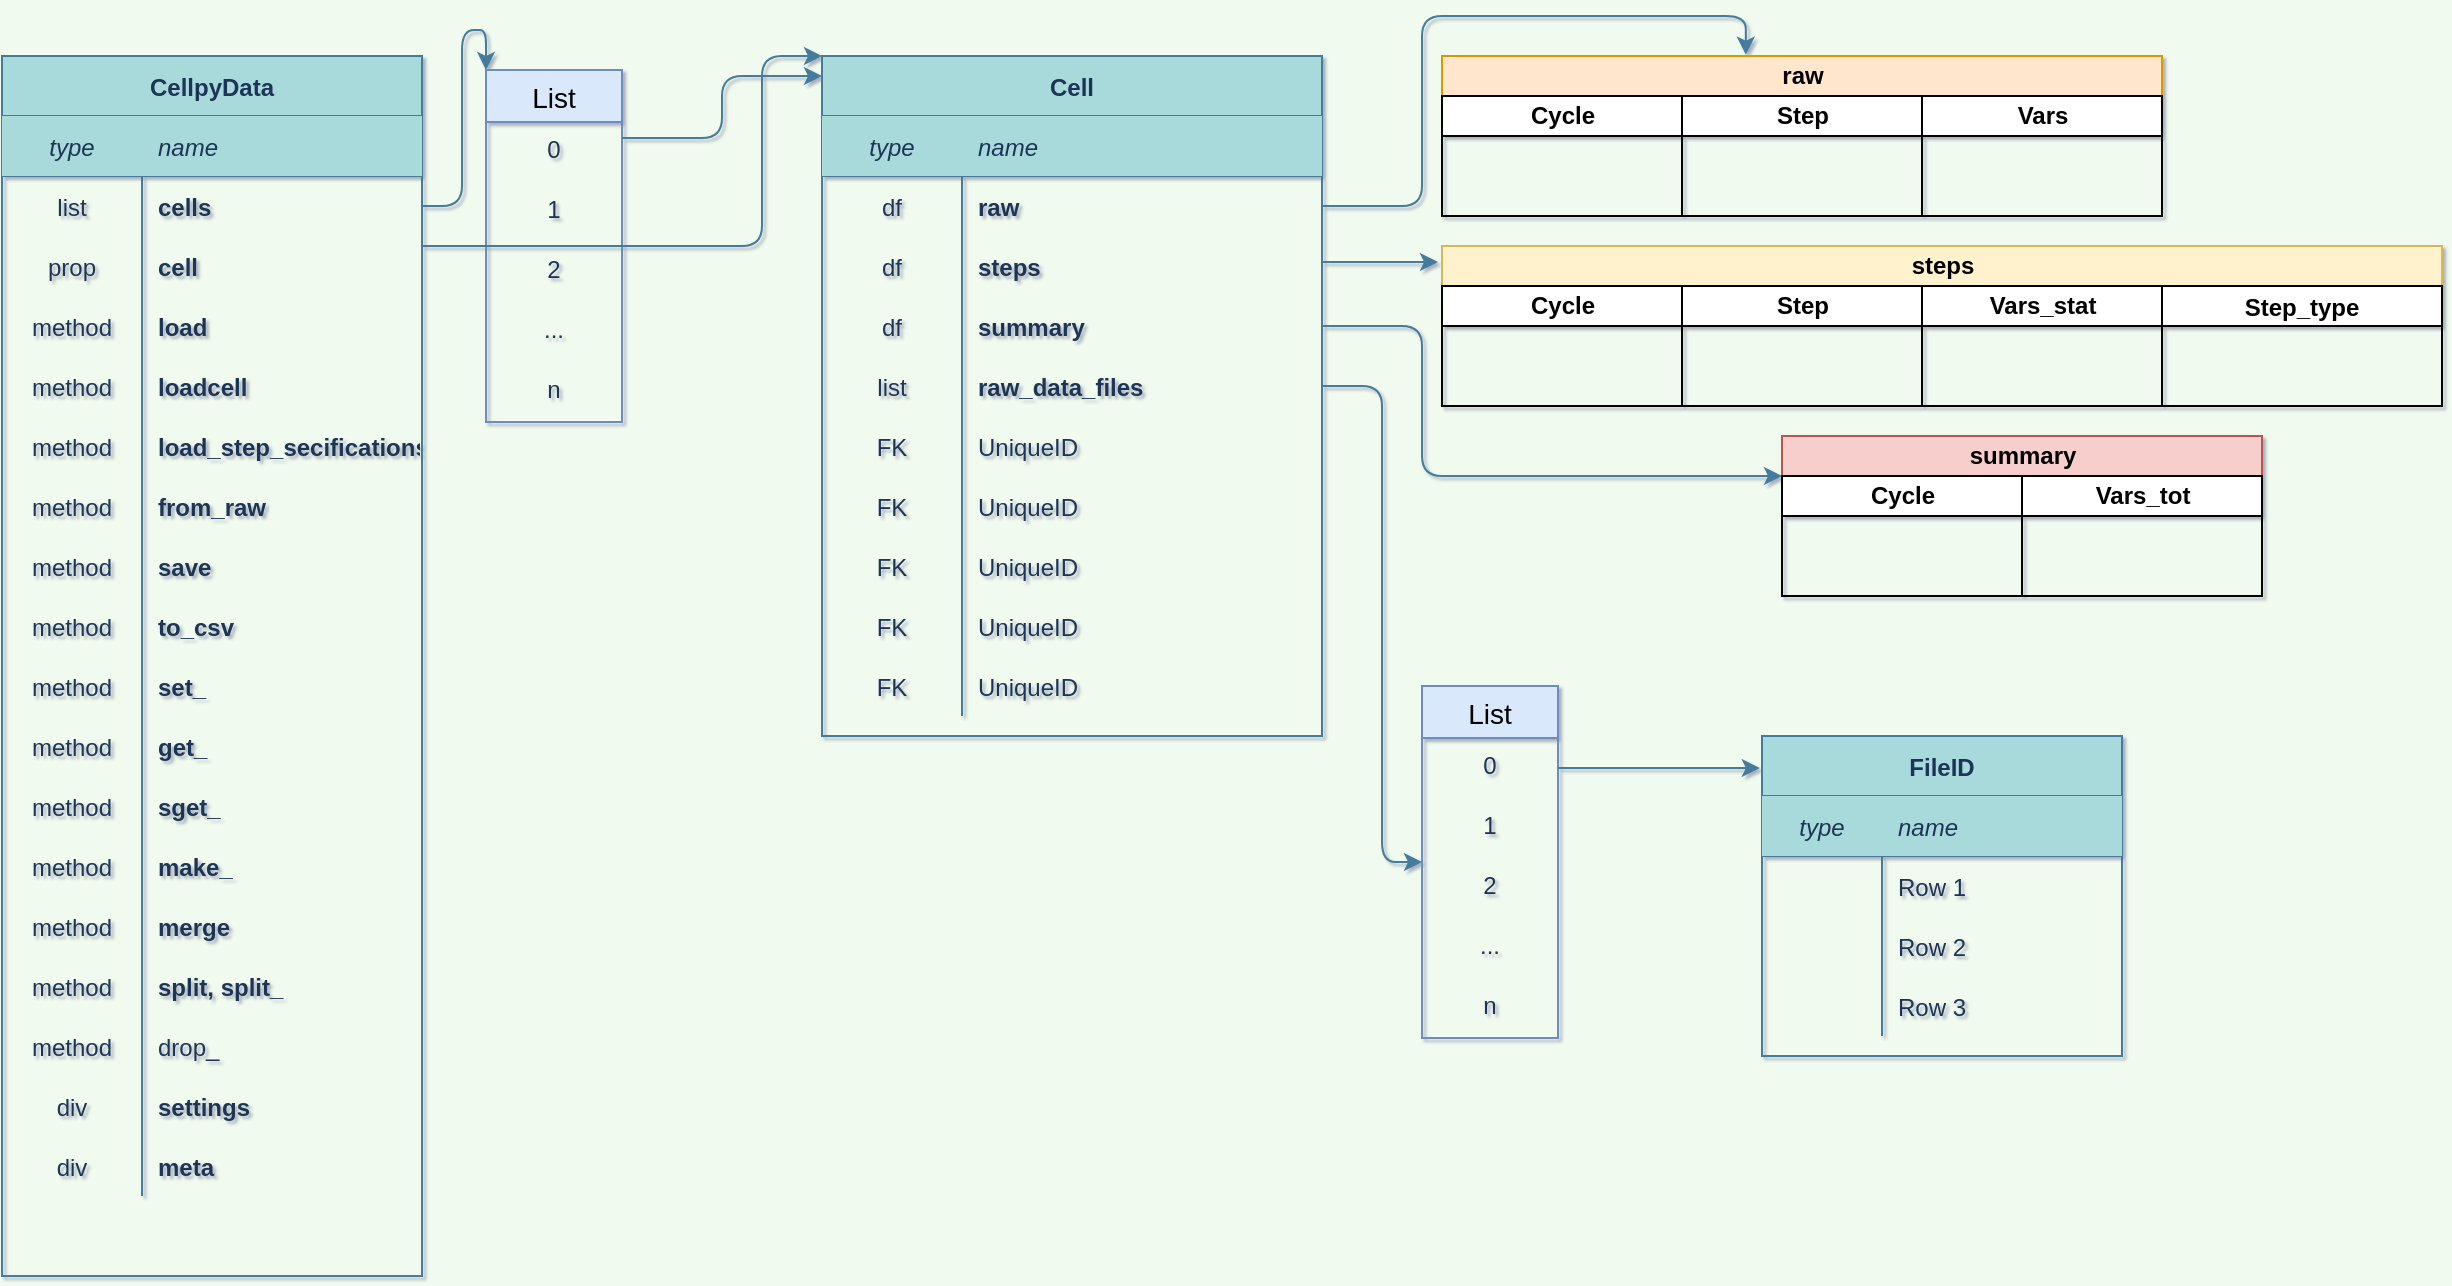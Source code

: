 <mxfile version="14.4.4" type="github">
  <diagram name="Page-1" id="e56a1550-8fbb-45ad-956c-1786394a9013">
    <mxGraphModel dx="1422" dy="762" grid="1" gridSize="10" guides="1" tooltips="1" connect="1" arrows="1" fold="1" page="1" pageScale="1" pageWidth="1169" pageHeight="827" background="#F1FAEE" math="0" shadow="1">
      <root>
        <mxCell id="0" />
        <mxCell id="1" parent="0" />
        <mxCell id="M6c7fhZQipC6nJDo4fWO-20" value="CellpyData" style="shape=table;startSize=30;container=1;collapsible=1;childLayout=tableLayout;fixedRows=1;rowLines=0;fontStyle=1;align=center;resizeLast=1;fillColor=#A8DADC;strokeColor=#457B9D;fontColor=#1D3557;" parent="1" vertex="1">
          <mxGeometry x="10" y="425" width="210" height="610" as="geometry" />
        </mxCell>
        <mxCell id="M6c7fhZQipC6nJDo4fWO-21" value="" style="shape=partialRectangle;collapsible=0;dropTarget=0;pointerEvents=0;fillColor=none;top=0;left=0;bottom=1;right=0;points=[[0,0.5],[1,0.5]];portConstraint=eastwest;strokeColor=#457B9D;fontColor=#1D3557;" parent="M6c7fhZQipC6nJDo4fWO-20" vertex="1">
          <mxGeometry y="30" width="210" height="30" as="geometry" />
        </mxCell>
        <mxCell id="M6c7fhZQipC6nJDo4fWO-22" value="type" style="shape=partialRectangle;connectable=0;top=0;left=0;bottom=0;right=0;fontStyle=2;overflow=hidden;fillColor=#A8DADC;strokeColor=#457B9D;fontColor=#1D3557;" parent="M6c7fhZQipC6nJDo4fWO-21" vertex="1">
          <mxGeometry width="70" height="30" as="geometry" />
        </mxCell>
        <mxCell id="M6c7fhZQipC6nJDo4fWO-23" value="name" style="shape=partialRectangle;connectable=0;top=0;left=0;bottom=0;right=0;align=left;spacingLeft=6;fontStyle=2;overflow=hidden;fillColor=#A8DADC;strokeColor=#457B9D;fontColor=#1D3557;" parent="M6c7fhZQipC6nJDo4fWO-21" vertex="1">
          <mxGeometry x="70" width="140" height="30" as="geometry" />
        </mxCell>
        <mxCell id="M6c7fhZQipC6nJDo4fWO-24" value="" style="shape=partialRectangle;collapsible=0;dropTarget=0;pointerEvents=0;fillColor=none;top=0;left=0;bottom=0;right=0;points=[[0,0.5],[1,0.5]];portConstraint=eastwest;strokeColor=#457B9D;fontColor=#1D3557;" parent="M6c7fhZQipC6nJDo4fWO-20" vertex="1">
          <mxGeometry y="60" width="210" height="30" as="geometry" />
        </mxCell>
        <mxCell id="M6c7fhZQipC6nJDo4fWO-25" value="list" style="shape=partialRectangle;connectable=0;fillColor=none;top=0;left=0;bottom=0;right=0;editable=1;overflow=hidden;strokeColor=#457B9D;fontColor=#1D3557;" parent="M6c7fhZQipC6nJDo4fWO-24" vertex="1">
          <mxGeometry width="70" height="30" as="geometry" />
        </mxCell>
        <mxCell id="M6c7fhZQipC6nJDo4fWO-26" value="cells" style="shape=partialRectangle;connectable=0;fillColor=none;top=0;left=0;bottom=0;right=0;align=left;spacingLeft=6;overflow=hidden;strokeColor=#457B9D;fontColor=#1D3557;fontStyle=1;" parent="M6c7fhZQipC6nJDo4fWO-24" vertex="1">
          <mxGeometry x="70" width="140" height="30" as="geometry" />
        </mxCell>
        <mxCell id="M6c7fhZQipC6nJDo4fWO-27" value="" style="shape=partialRectangle;collapsible=0;dropTarget=0;pointerEvents=0;fillColor=none;top=0;left=0;bottom=0;right=0;points=[[0,0.5],[1,0.5]];portConstraint=eastwest;strokeColor=#457B9D;fontColor=#1D3557;" parent="M6c7fhZQipC6nJDo4fWO-20" vertex="1">
          <mxGeometry y="90" width="210" height="30" as="geometry" />
        </mxCell>
        <mxCell id="M6c7fhZQipC6nJDo4fWO-28" value="prop" style="shape=partialRectangle;connectable=0;fillColor=none;top=0;left=0;bottom=0;right=0;editable=1;overflow=hidden;strokeColor=#457B9D;fontColor=#1D3557;" parent="M6c7fhZQipC6nJDo4fWO-27" vertex="1">
          <mxGeometry width="70" height="30" as="geometry" />
        </mxCell>
        <mxCell id="M6c7fhZQipC6nJDo4fWO-29" value="cell" style="shape=partialRectangle;connectable=0;fillColor=none;top=0;left=0;bottom=0;right=0;align=left;spacingLeft=6;overflow=hidden;strokeColor=#457B9D;fontColor=#1D3557;fontStyle=1;" parent="M6c7fhZQipC6nJDo4fWO-27" vertex="1">
          <mxGeometry x="70" width="140" height="30" as="geometry" />
        </mxCell>
        <mxCell id="q-QKjQK1S_09aKGMdCLz-167" value="" style="shape=partialRectangle;collapsible=0;dropTarget=0;pointerEvents=0;fillColor=none;top=0;left=0;bottom=0;right=0;points=[[0,0.5],[1,0.5]];portConstraint=eastwest;fontSize=12;align=center;strokeColor=#457B9D;fontColor=#1D3557;" vertex="1" parent="M6c7fhZQipC6nJDo4fWO-20">
          <mxGeometry y="120" width="210" height="30" as="geometry" />
        </mxCell>
        <mxCell id="q-QKjQK1S_09aKGMdCLz-168" value="method" style="shape=partialRectangle;connectable=0;fillColor=none;top=0;left=0;bottom=0;right=0;fontStyle=0;overflow=hidden;strokeColor=#457B9D;fontColor=#1D3557;" vertex="1" parent="q-QKjQK1S_09aKGMdCLz-167">
          <mxGeometry width="70" height="30" as="geometry" />
        </mxCell>
        <mxCell id="q-QKjQK1S_09aKGMdCLz-169" value="load" style="shape=partialRectangle;connectable=0;fillColor=none;top=0;left=0;bottom=0;right=0;align=left;spacingLeft=6;fontStyle=1;overflow=hidden;strokeColor=#457B9D;fontColor=#1D3557;" vertex="1" parent="q-QKjQK1S_09aKGMdCLz-167">
          <mxGeometry x="70" width="140" height="30" as="geometry" />
        </mxCell>
        <mxCell id="q-QKjQK1S_09aKGMdCLz-179" value="" style="shape=partialRectangle;collapsible=0;dropTarget=0;pointerEvents=0;fillColor=none;top=0;left=0;bottom=0;right=0;points=[[0,0.5],[1,0.5]];portConstraint=eastwest;fontSize=12;align=center;strokeColor=#457B9D;fontColor=#1D3557;" vertex="1" parent="M6c7fhZQipC6nJDo4fWO-20">
          <mxGeometry y="150" width="210" height="30" as="geometry" />
        </mxCell>
        <mxCell id="q-QKjQK1S_09aKGMdCLz-180" value="method" style="shape=partialRectangle;connectable=0;fillColor=none;top=0;left=0;bottom=0;right=0;fontStyle=0;overflow=hidden;strokeColor=#457B9D;fontColor=#1D3557;" vertex="1" parent="q-QKjQK1S_09aKGMdCLz-179">
          <mxGeometry width="70" height="30" as="geometry" />
        </mxCell>
        <mxCell id="q-QKjQK1S_09aKGMdCLz-181" value="loadcell" style="shape=partialRectangle;connectable=0;fillColor=none;top=0;left=0;bottom=0;right=0;align=left;spacingLeft=6;fontStyle=1;overflow=hidden;strokeColor=#457B9D;fontColor=#1D3557;" vertex="1" parent="q-QKjQK1S_09aKGMdCLz-179">
          <mxGeometry x="70" width="140" height="30" as="geometry" />
        </mxCell>
        <mxCell id="q-QKjQK1S_09aKGMdCLz-211" value="" style="shape=partialRectangle;collapsible=0;dropTarget=0;pointerEvents=0;fillColor=none;top=0;left=0;bottom=0;right=0;points=[[0,0.5],[1,0.5]];portConstraint=eastwest;strokeColor=#457B9D;fontColor=#1D3557;" vertex="1" parent="M6c7fhZQipC6nJDo4fWO-20">
          <mxGeometry y="180" width="210" height="30" as="geometry" />
        </mxCell>
        <mxCell id="q-QKjQK1S_09aKGMdCLz-212" value="method" style="shape=partialRectangle;connectable=0;fillColor=none;top=0;left=0;bottom=0;right=0;fontStyle=0;overflow=hidden;strokeColor=#457B9D;fontColor=#1D3557;" vertex="1" parent="q-QKjQK1S_09aKGMdCLz-211">
          <mxGeometry width="70" height="30" as="geometry" />
        </mxCell>
        <mxCell id="q-QKjQK1S_09aKGMdCLz-213" value="load_step_secifications" style="shape=partialRectangle;connectable=0;fillColor=none;top=0;left=0;bottom=0;right=0;align=left;spacingLeft=6;fontStyle=1;overflow=hidden;strokeColor=#457B9D;fontColor=#1D3557;" vertex="1" parent="q-QKjQK1S_09aKGMdCLz-211">
          <mxGeometry x="70" width="140" height="30" as="geometry" />
        </mxCell>
        <mxCell id="q-QKjQK1S_09aKGMdCLz-191" value="" style="shape=partialRectangle;collapsible=0;dropTarget=0;pointerEvents=0;fillColor=none;top=0;left=0;bottom=0;right=0;points=[[0,0.5],[1,0.5]];portConstraint=eastwest;strokeColor=#457B9D;fontColor=#1D3557;" vertex="1" parent="M6c7fhZQipC6nJDo4fWO-20">
          <mxGeometry y="210" width="210" height="30" as="geometry" />
        </mxCell>
        <mxCell id="q-QKjQK1S_09aKGMdCLz-192" value="method" style="shape=partialRectangle;connectable=0;fillColor=none;top=0;left=0;bottom=0;right=0;fontStyle=0;overflow=hidden;strokeColor=#457B9D;fontColor=#1D3557;" vertex="1" parent="q-QKjQK1S_09aKGMdCLz-191">
          <mxGeometry width="70" height="30" as="geometry" />
        </mxCell>
        <mxCell id="q-QKjQK1S_09aKGMdCLz-193" value="from_raw" style="shape=partialRectangle;connectable=0;fillColor=none;top=0;left=0;bottom=0;right=0;align=left;spacingLeft=6;fontStyle=1;overflow=hidden;strokeColor=#457B9D;fontColor=#1D3557;" vertex="1" parent="q-QKjQK1S_09aKGMdCLz-191">
          <mxGeometry x="70" width="140" height="30" as="geometry" />
        </mxCell>
        <mxCell id="q-QKjQK1S_09aKGMdCLz-202" value="" style="shape=partialRectangle;collapsible=0;dropTarget=0;pointerEvents=0;fillColor=none;top=0;left=0;bottom=0;right=0;points=[[0,0.5],[1,0.5]];portConstraint=eastwest;strokeColor=#457B9D;fontColor=#1D3557;" vertex="1" parent="M6c7fhZQipC6nJDo4fWO-20">
          <mxGeometry y="240" width="210" height="30" as="geometry" />
        </mxCell>
        <mxCell id="q-QKjQK1S_09aKGMdCLz-203" value="method" style="shape=partialRectangle;connectable=0;fillColor=none;top=0;left=0;bottom=0;right=0;fontStyle=0;overflow=hidden;strokeColor=#457B9D;fontColor=#1D3557;" vertex="1" parent="q-QKjQK1S_09aKGMdCLz-202">
          <mxGeometry width="70" height="30" as="geometry" />
        </mxCell>
        <mxCell id="q-QKjQK1S_09aKGMdCLz-204" value="save" style="shape=partialRectangle;connectable=0;fillColor=none;top=0;left=0;bottom=0;right=0;align=left;spacingLeft=6;fontStyle=1;overflow=hidden;strokeColor=#457B9D;fontColor=#1D3557;" vertex="1" parent="q-QKjQK1S_09aKGMdCLz-202">
          <mxGeometry x="70" width="140" height="30" as="geometry" />
        </mxCell>
        <mxCell id="q-QKjQK1S_09aKGMdCLz-205" value="" style="shape=partialRectangle;collapsible=0;dropTarget=0;pointerEvents=0;fillColor=none;top=0;left=0;bottom=0;right=0;points=[[0,0.5],[1,0.5]];portConstraint=eastwest;strokeColor=#457B9D;fontColor=#1D3557;" vertex="1" parent="M6c7fhZQipC6nJDo4fWO-20">
          <mxGeometry y="270" width="210" height="30" as="geometry" />
        </mxCell>
        <mxCell id="q-QKjQK1S_09aKGMdCLz-206" value="method" style="shape=partialRectangle;connectable=0;fillColor=none;top=0;left=0;bottom=0;right=0;fontStyle=0;overflow=hidden;strokeColor=#457B9D;fontColor=#1D3557;" vertex="1" parent="q-QKjQK1S_09aKGMdCLz-205">
          <mxGeometry width="70" height="30" as="geometry" />
        </mxCell>
        <mxCell id="q-QKjQK1S_09aKGMdCLz-207" value="to_csv" style="shape=partialRectangle;connectable=0;fillColor=none;top=0;left=0;bottom=0;right=0;align=left;spacingLeft=6;fontStyle=1;overflow=hidden;strokeColor=#457B9D;fontColor=#1D3557;" vertex="1" parent="q-QKjQK1S_09aKGMdCLz-205">
          <mxGeometry x="70" width="140" height="30" as="geometry" />
        </mxCell>
        <mxCell id="q-QKjQK1S_09aKGMdCLz-176" value="" style="shape=partialRectangle;collapsible=0;dropTarget=0;pointerEvents=0;fillColor=none;top=0;left=0;bottom=0;right=0;points=[[0,0.5],[1,0.5]];portConstraint=eastwest;fontSize=12;align=center;strokeColor=#457B9D;fontColor=#1D3557;" vertex="1" parent="M6c7fhZQipC6nJDo4fWO-20">
          <mxGeometry y="300" width="210" height="30" as="geometry" />
        </mxCell>
        <mxCell id="q-QKjQK1S_09aKGMdCLz-177" value="method" style="shape=partialRectangle;connectable=0;fillColor=none;top=0;left=0;bottom=0;right=0;fontStyle=0;overflow=hidden;strokeColor=#457B9D;fontColor=#1D3557;" vertex="1" parent="q-QKjQK1S_09aKGMdCLz-176">
          <mxGeometry width="70" height="30" as="geometry" />
        </mxCell>
        <mxCell id="q-QKjQK1S_09aKGMdCLz-178" value="set_" style="shape=partialRectangle;connectable=0;fillColor=none;top=0;left=0;bottom=0;right=0;align=left;spacingLeft=6;fontStyle=1;overflow=hidden;strokeColor=#457B9D;fontColor=#1D3557;" vertex="1" parent="q-QKjQK1S_09aKGMdCLz-176">
          <mxGeometry x="70" width="140" height="30" as="geometry" />
        </mxCell>
        <mxCell id="q-QKjQK1S_09aKGMdCLz-173" value="" style="shape=partialRectangle;collapsible=0;dropTarget=0;pointerEvents=0;fillColor=none;top=0;left=0;bottom=0;right=0;points=[[0,0.5],[1,0.5]];portConstraint=eastwest;fontSize=12;align=center;strokeColor=#457B9D;fontColor=#1D3557;" vertex="1" parent="M6c7fhZQipC6nJDo4fWO-20">
          <mxGeometry y="330" width="210" height="30" as="geometry" />
        </mxCell>
        <mxCell id="q-QKjQK1S_09aKGMdCLz-174" value="method" style="shape=partialRectangle;connectable=0;fillColor=none;top=0;left=0;bottom=0;right=0;fontStyle=0;overflow=hidden;strokeColor=#457B9D;fontColor=#1D3557;" vertex="1" parent="q-QKjQK1S_09aKGMdCLz-173">
          <mxGeometry width="70" height="30" as="geometry" />
        </mxCell>
        <mxCell id="q-QKjQK1S_09aKGMdCLz-175" value="get_" style="shape=partialRectangle;connectable=0;fillColor=none;top=0;left=0;bottom=0;right=0;align=left;spacingLeft=6;fontStyle=1;overflow=hidden;strokeColor=#457B9D;fontColor=#1D3557;" vertex="1" parent="q-QKjQK1S_09aKGMdCLz-173">
          <mxGeometry x="70" width="140" height="30" as="geometry" />
        </mxCell>
        <mxCell id="q-QKjQK1S_09aKGMdCLz-182" value="" style="shape=partialRectangle;collapsible=0;dropTarget=0;pointerEvents=0;fillColor=none;top=0;left=0;bottom=0;right=0;points=[[0,0.5],[1,0.5]];portConstraint=eastwest;fontSize=12;align=center;strokeColor=#457B9D;fontColor=#1D3557;" vertex="1" parent="M6c7fhZQipC6nJDo4fWO-20">
          <mxGeometry y="360" width="210" height="30" as="geometry" />
        </mxCell>
        <mxCell id="q-QKjQK1S_09aKGMdCLz-183" value="method" style="shape=partialRectangle;connectable=0;fillColor=none;top=0;left=0;bottom=0;right=0;fontStyle=0;overflow=hidden;strokeColor=#457B9D;fontColor=#1D3557;" vertex="1" parent="q-QKjQK1S_09aKGMdCLz-182">
          <mxGeometry width="70" height="30" as="geometry" />
        </mxCell>
        <mxCell id="q-QKjQK1S_09aKGMdCLz-184" value="sget_" style="shape=partialRectangle;connectable=0;fillColor=none;top=0;left=0;bottom=0;right=0;align=left;spacingLeft=6;fontStyle=1;overflow=hidden;strokeColor=#457B9D;fontColor=#1D3557;" vertex="1" parent="q-QKjQK1S_09aKGMdCLz-182">
          <mxGeometry x="70" width="140" height="30" as="geometry" />
        </mxCell>
        <mxCell id="q-QKjQK1S_09aKGMdCLz-170" value="" style="shape=partialRectangle;collapsible=0;dropTarget=0;pointerEvents=0;fillColor=none;top=0;left=0;bottom=0;right=0;points=[[0,0.5],[1,0.5]];portConstraint=eastwest;fontSize=12;align=center;strokeColor=#457B9D;fontColor=#1D3557;" vertex="1" parent="M6c7fhZQipC6nJDo4fWO-20">
          <mxGeometry y="390" width="210" height="30" as="geometry" />
        </mxCell>
        <mxCell id="q-QKjQK1S_09aKGMdCLz-171" value="method" style="shape=partialRectangle;connectable=0;fillColor=none;top=0;left=0;bottom=0;right=0;fontStyle=0;overflow=hidden;strokeColor=#457B9D;fontColor=#1D3557;" vertex="1" parent="q-QKjQK1S_09aKGMdCLz-170">
          <mxGeometry width="70" height="30" as="geometry" />
        </mxCell>
        <mxCell id="q-QKjQK1S_09aKGMdCLz-172" value="make_" style="shape=partialRectangle;connectable=0;fillColor=none;top=0;left=0;bottom=0;right=0;align=left;spacingLeft=6;fontStyle=1;overflow=hidden;strokeColor=#457B9D;fontColor=#1D3557;" vertex="1" parent="q-QKjQK1S_09aKGMdCLz-170">
          <mxGeometry x="70" width="140" height="30" as="geometry" />
        </mxCell>
        <mxCell id="q-QKjQK1S_09aKGMdCLz-185" value="" style="shape=partialRectangle;collapsible=0;dropTarget=0;pointerEvents=0;fillColor=none;top=0;left=0;bottom=0;right=0;points=[[0,0.5],[1,0.5]];portConstraint=eastwest;fontSize=12;align=center;strokeColor=#457B9D;fontColor=#1D3557;" vertex="1" parent="M6c7fhZQipC6nJDo4fWO-20">
          <mxGeometry y="420" width="210" height="30" as="geometry" />
        </mxCell>
        <mxCell id="q-QKjQK1S_09aKGMdCLz-186" value="method" style="shape=partialRectangle;connectable=0;fillColor=none;top=0;left=0;bottom=0;right=0;fontStyle=0;overflow=hidden;strokeColor=#457B9D;fontColor=#1D3557;" vertex="1" parent="q-QKjQK1S_09aKGMdCLz-185">
          <mxGeometry width="70" height="30" as="geometry" />
        </mxCell>
        <mxCell id="q-QKjQK1S_09aKGMdCLz-187" value="merge" style="shape=partialRectangle;connectable=0;fillColor=none;top=0;left=0;bottom=0;right=0;align=left;spacingLeft=6;fontStyle=1;overflow=hidden;strokeColor=#457B9D;fontColor=#1D3557;" vertex="1" parent="q-QKjQK1S_09aKGMdCLz-185">
          <mxGeometry x="70" width="140" height="30" as="geometry" />
        </mxCell>
        <mxCell id="q-QKjQK1S_09aKGMdCLz-126" value="" style="shape=partialRectangle;collapsible=0;dropTarget=0;pointerEvents=0;top=0;left=0;bottom=1;right=0;points=[[0,0.5],[1,0.5]];portConstraint=eastwest;align=center;fillColor=none;strokeColor=none;fontColor=#1D3557;" vertex="1" parent="M6c7fhZQipC6nJDo4fWO-20">
          <mxGeometry y="450" width="210" height="30" as="geometry" />
        </mxCell>
        <mxCell id="q-QKjQK1S_09aKGMdCLz-127" value="method" style="shape=partialRectangle;connectable=0;fillColor=none;top=0;left=0;bottom=0;right=0;fontStyle=0;overflow=hidden;strokeColor=#457B9D;fontColor=#1D3557;" vertex="1" parent="q-QKjQK1S_09aKGMdCLz-126">
          <mxGeometry width="70" height="30" as="geometry" />
        </mxCell>
        <mxCell id="q-QKjQK1S_09aKGMdCLz-128" value="split, split_" style="shape=partialRectangle;connectable=0;fillColor=none;top=0;left=0;bottom=0;right=0;align=left;spacingLeft=6;fontStyle=1;overflow=hidden;strokeColor=#457B9D;fontColor=#1D3557;" vertex="1" parent="q-QKjQK1S_09aKGMdCLz-126">
          <mxGeometry x="70" width="140" height="30" as="geometry" />
        </mxCell>
        <mxCell id="q-QKjQK1S_09aKGMdCLz-208" value="" style="shape=partialRectangle;collapsible=0;dropTarget=0;pointerEvents=0;fillColor=none;top=0;left=0;bottom=0;right=0;points=[[0,0.5],[1,0.5]];portConstraint=eastwest;strokeColor=#457B9D;fontColor=#1D3557;" vertex="1" parent="M6c7fhZQipC6nJDo4fWO-20">
          <mxGeometry y="480" width="210" height="30" as="geometry" />
        </mxCell>
        <mxCell id="q-QKjQK1S_09aKGMdCLz-209" value="method" style="shape=partialRectangle;connectable=0;fillColor=none;top=0;left=0;bottom=0;right=0;fontStyle=0;overflow=hidden;strokeColor=#457B9D;fontColor=#1D3557;" vertex="1" parent="q-QKjQK1S_09aKGMdCLz-208">
          <mxGeometry width="70" height="30" as="geometry" />
        </mxCell>
        <mxCell id="q-QKjQK1S_09aKGMdCLz-210" value="drop_" style="shape=partialRectangle;connectable=0;fillColor=none;top=0;left=0;bottom=0;right=0;align=left;spacingLeft=6;fontStyle=0;overflow=hidden;strokeColor=#457B9D;fontColor=#1D3557;" vertex="1" parent="q-QKjQK1S_09aKGMdCLz-208">
          <mxGeometry x="70" width="140" height="30" as="geometry" />
        </mxCell>
        <mxCell id="M6c7fhZQipC6nJDo4fWO-30" value="" style="shape=partialRectangle;collapsible=0;dropTarget=0;pointerEvents=0;fillColor=none;top=0;left=0;bottom=0;right=0;points=[[0,0.5],[1,0.5]];portConstraint=eastwest;strokeColor=#457B9D;fontColor=#1D3557;" parent="M6c7fhZQipC6nJDo4fWO-20" vertex="1">
          <mxGeometry y="510" width="210" height="30" as="geometry" />
        </mxCell>
        <mxCell id="M6c7fhZQipC6nJDo4fWO-31" value="div" style="shape=partialRectangle;connectable=0;fillColor=none;top=0;left=0;bottom=0;right=0;editable=1;overflow=hidden;strokeColor=#457B9D;fontColor=#1D3557;" parent="M6c7fhZQipC6nJDo4fWO-30" vertex="1">
          <mxGeometry width="70" height="30" as="geometry" />
        </mxCell>
        <mxCell id="M6c7fhZQipC6nJDo4fWO-32" value="settings" style="shape=partialRectangle;connectable=0;fillColor=none;top=0;left=0;bottom=0;right=0;align=left;spacingLeft=6;overflow=hidden;strokeColor=#457B9D;fontColor=#1D3557;fontStyle=1;" parent="M6c7fhZQipC6nJDo4fWO-30" vertex="1">
          <mxGeometry x="70" width="140" height="30" as="geometry" />
        </mxCell>
        <mxCell id="q-QKjQK1S_09aKGMdCLz-108" value="" style="shape=partialRectangle;collapsible=0;dropTarget=0;pointerEvents=0;fillColor=none;top=0;left=0;bottom=0;right=0;points=[[0,0.5],[1,0.5]];portConstraint=eastwest;align=center;strokeColor=#457B9D;fontColor=#1D3557;" vertex="1" parent="M6c7fhZQipC6nJDo4fWO-20">
          <mxGeometry y="540" width="210" height="30" as="geometry" />
        </mxCell>
        <mxCell id="q-QKjQK1S_09aKGMdCLz-109" value="div" style="shape=partialRectangle;connectable=0;fillColor=none;top=0;left=0;bottom=0;right=0;fontStyle=0;overflow=hidden;strokeColor=#457B9D;fontColor=#1D3557;" vertex="1" parent="q-QKjQK1S_09aKGMdCLz-108">
          <mxGeometry width="70" height="30" as="geometry" />
        </mxCell>
        <mxCell id="q-QKjQK1S_09aKGMdCLz-110" value="meta" style="shape=partialRectangle;connectable=0;fillColor=none;top=0;left=0;bottom=0;right=0;align=left;spacingLeft=6;fontStyle=1;overflow=hidden;strokeColor=#457B9D;fontColor=#1D3557;" vertex="1" parent="q-QKjQK1S_09aKGMdCLz-108">
          <mxGeometry x="70" width="140" height="30" as="geometry" />
        </mxCell>
        <mxCell id="M6c7fhZQipC6nJDo4fWO-41" value="" style="group;fontColor=#1D3557;" parent="1" vertex="1" connectable="0">
          <mxGeometry x="420" y="425" width="250" height="190" as="geometry" />
        </mxCell>
        <mxCell id="M6c7fhZQipC6nJDo4fWO-7" value="Cell" style="shape=table;startSize=30;container=1;collapsible=1;childLayout=tableLayout;fixedRows=1;rowLines=0;fontStyle=1;align=center;resizeLast=1;fillColor=#A8DADC;strokeColor=#457B9D;fontColor=#1D3557;" parent="M6c7fhZQipC6nJDo4fWO-41" vertex="1">
          <mxGeometry width="250" height="340" as="geometry" />
        </mxCell>
        <mxCell id="M6c7fhZQipC6nJDo4fWO-8" value="" style="shape=partialRectangle;collapsible=0;dropTarget=0;pointerEvents=0;fillColor=none;top=0;left=0;bottom=1;right=0;points=[[0,0.5],[1,0.5]];portConstraint=eastwest;strokeColor=#457B9D;fontColor=#1D3557;" parent="M6c7fhZQipC6nJDo4fWO-7" vertex="1">
          <mxGeometry y="30" width="250" height="30" as="geometry" />
        </mxCell>
        <mxCell id="M6c7fhZQipC6nJDo4fWO-9" value="type" style="shape=partialRectangle;connectable=0;top=0;left=0;bottom=0;right=0;fontStyle=2;overflow=hidden;fillColor=#A8DADC;strokeColor=#457B9D;fontColor=#1D3557;" parent="M6c7fhZQipC6nJDo4fWO-8" vertex="1">
          <mxGeometry width="70" height="30" as="geometry" />
        </mxCell>
        <mxCell id="M6c7fhZQipC6nJDo4fWO-10" value="name" style="shape=partialRectangle;connectable=0;top=0;left=0;bottom=0;right=0;align=left;spacingLeft=6;fontStyle=2;overflow=hidden;fillColor=#A8DADC;strokeColor=#457B9D;fontColor=#1D3557;" parent="M6c7fhZQipC6nJDo4fWO-8" vertex="1">
          <mxGeometry x="70" width="180" height="30" as="geometry" />
        </mxCell>
        <mxCell id="M6c7fhZQipC6nJDo4fWO-11" value="" style="shape=partialRectangle;collapsible=0;dropTarget=0;pointerEvents=0;fillColor=none;top=0;left=0;bottom=0;right=0;points=[[0,0.5],[1,0.5]];portConstraint=eastwest;strokeColor=#457B9D;fontColor=#1D3557;" parent="M6c7fhZQipC6nJDo4fWO-7" vertex="1">
          <mxGeometry y="60" width="250" height="30" as="geometry" />
        </mxCell>
        <mxCell id="M6c7fhZQipC6nJDo4fWO-12" value="df" style="shape=partialRectangle;connectable=0;fillColor=none;top=0;left=0;bottom=0;right=0;editable=1;overflow=hidden;strokeColor=#457B9D;fontColor=#1D3557;" parent="M6c7fhZQipC6nJDo4fWO-11" vertex="1">
          <mxGeometry width="70" height="30" as="geometry" />
        </mxCell>
        <mxCell id="M6c7fhZQipC6nJDo4fWO-13" value="raw" style="shape=partialRectangle;connectable=0;fillColor=none;top=0;left=0;bottom=0;right=0;align=left;spacingLeft=6;overflow=hidden;strokeColor=#457B9D;fontColor=#1D3557;fontStyle=1;" parent="M6c7fhZQipC6nJDo4fWO-11" vertex="1">
          <mxGeometry x="70" width="180" height="30" as="geometry" />
        </mxCell>
        <mxCell id="M6c7fhZQipC6nJDo4fWO-14" value="" style="shape=partialRectangle;collapsible=0;dropTarget=0;pointerEvents=0;fillColor=none;top=0;left=0;bottom=0;right=0;points=[[0,0.5],[1,0.5]];portConstraint=eastwest;strokeColor=#457B9D;fontColor=#1D3557;" parent="M6c7fhZQipC6nJDo4fWO-7" vertex="1">
          <mxGeometry y="90" width="250" height="30" as="geometry" />
        </mxCell>
        <mxCell id="M6c7fhZQipC6nJDo4fWO-15" value="df" style="shape=partialRectangle;connectable=0;fillColor=none;top=0;left=0;bottom=0;right=0;editable=1;overflow=hidden;strokeColor=#457B9D;fontColor=#1D3557;" parent="M6c7fhZQipC6nJDo4fWO-14" vertex="1">
          <mxGeometry width="70" height="30" as="geometry" />
        </mxCell>
        <mxCell id="M6c7fhZQipC6nJDo4fWO-16" value="steps" style="shape=partialRectangle;connectable=0;fillColor=none;top=0;left=0;bottom=0;right=0;align=left;spacingLeft=6;overflow=hidden;strokeColor=#457B9D;fontColor=#1D3557;fontStyle=1;" parent="M6c7fhZQipC6nJDo4fWO-14" vertex="1">
          <mxGeometry x="70" width="180" height="30" as="geometry" />
        </mxCell>
        <mxCell id="M6c7fhZQipC6nJDo4fWO-17" value="" style="shape=partialRectangle;collapsible=0;dropTarget=0;pointerEvents=0;fillColor=none;top=0;left=0;bottom=0;right=0;points=[[0,0.5],[1,0.5]];portConstraint=eastwest;strokeColor=#457B9D;fontColor=#1D3557;" parent="M6c7fhZQipC6nJDo4fWO-7" vertex="1">
          <mxGeometry y="120" width="250" height="30" as="geometry" />
        </mxCell>
        <mxCell id="M6c7fhZQipC6nJDo4fWO-18" value="df" style="shape=partialRectangle;connectable=0;fillColor=none;top=0;left=0;bottom=0;right=0;editable=1;overflow=hidden;strokeColor=#457B9D;fontColor=#1D3557;" parent="M6c7fhZQipC6nJDo4fWO-17" vertex="1">
          <mxGeometry width="70" height="30" as="geometry" />
        </mxCell>
        <mxCell id="M6c7fhZQipC6nJDo4fWO-19" value="summary" style="shape=partialRectangle;connectable=0;fillColor=none;top=0;left=0;bottom=0;right=0;align=left;spacingLeft=6;overflow=hidden;strokeColor=#457B9D;fontColor=#1D3557;fontStyle=1;" parent="M6c7fhZQipC6nJDo4fWO-17" vertex="1">
          <mxGeometry x="70" width="180" height="30" as="geometry" />
        </mxCell>
        <mxCell id="q-QKjQK1S_09aKGMdCLz-188" value="" style="shape=partialRectangle;collapsible=0;dropTarget=0;pointerEvents=0;fillColor=none;top=0;left=0;bottom=0;right=0;points=[[0,0.5],[1,0.5]];portConstraint=eastwest;fontSize=12;align=center;strokeColor=#457B9D;fontColor=#1D3557;" vertex="1" parent="M6c7fhZQipC6nJDo4fWO-7">
          <mxGeometry y="150" width="250" height="30" as="geometry" />
        </mxCell>
        <mxCell id="q-QKjQK1S_09aKGMdCLz-189" value="list" style="shape=partialRectangle;connectable=0;fillColor=none;top=0;left=0;bottom=0;right=0;fontStyle=0;overflow=hidden;strokeColor=#457B9D;fontColor=#1D3557;" vertex="1" parent="q-QKjQK1S_09aKGMdCLz-188">
          <mxGeometry width="70" height="30" as="geometry" />
        </mxCell>
        <mxCell id="q-QKjQK1S_09aKGMdCLz-190" value="raw_data_files" style="shape=partialRectangle;connectable=0;fillColor=none;top=0;left=0;bottom=0;right=0;align=left;spacingLeft=6;fontStyle=1;overflow=hidden;strokeColor=#457B9D;fontColor=#1D3557;" vertex="1" parent="q-QKjQK1S_09aKGMdCLz-188">
          <mxGeometry x="70" width="180" height="30" as="geometry" />
        </mxCell>
        <mxCell id="q-QKjQK1S_09aKGMdCLz-219" value="" style="shape=partialRectangle;collapsible=0;dropTarget=0;pointerEvents=0;fillColor=none;top=0;left=0;bottom=0;right=0;points=[[0,0.5],[1,0.5]];portConstraint=eastwest;strokeColor=#457B9D;fontColor=#1D3557;" vertex="1" parent="M6c7fhZQipC6nJDo4fWO-7">
          <mxGeometry y="180" width="250" height="30" as="geometry" />
        </mxCell>
        <mxCell id="q-QKjQK1S_09aKGMdCLz-220" value="FK" style="shape=partialRectangle;connectable=0;fillColor=none;top=0;left=0;bottom=0;right=0;fontStyle=0;overflow=hidden;strokeColor=#457B9D;fontColor=#1D3557;" vertex="1" parent="q-QKjQK1S_09aKGMdCLz-219">
          <mxGeometry width="70" height="30" as="geometry" />
        </mxCell>
        <mxCell id="q-QKjQK1S_09aKGMdCLz-221" value="UniqueID" style="shape=partialRectangle;connectable=0;fillColor=none;top=0;left=0;bottom=0;right=0;align=left;spacingLeft=6;fontStyle=0;overflow=hidden;strokeColor=#457B9D;fontColor=#1D3557;" vertex="1" parent="q-QKjQK1S_09aKGMdCLz-219">
          <mxGeometry x="70" width="180" height="30" as="geometry" />
        </mxCell>
        <mxCell id="q-QKjQK1S_09aKGMdCLz-222" value="" style="shape=partialRectangle;collapsible=0;dropTarget=0;pointerEvents=0;fillColor=none;top=0;left=0;bottom=0;right=0;points=[[0,0.5],[1,0.5]];portConstraint=eastwest;strokeColor=#457B9D;fontColor=#1D3557;" vertex="1" parent="M6c7fhZQipC6nJDo4fWO-7">
          <mxGeometry y="210" width="250" height="30" as="geometry" />
        </mxCell>
        <mxCell id="q-QKjQK1S_09aKGMdCLz-223" value="FK" style="shape=partialRectangle;connectable=0;fillColor=none;top=0;left=0;bottom=0;right=0;fontStyle=0;overflow=hidden;strokeColor=#457B9D;fontColor=#1D3557;" vertex="1" parent="q-QKjQK1S_09aKGMdCLz-222">
          <mxGeometry width="70" height="30" as="geometry" />
        </mxCell>
        <mxCell id="q-QKjQK1S_09aKGMdCLz-224" value="UniqueID" style="shape=partialRectangle;connectable=0;fillColor=none;top=0;left=0;bottom=0;right=0;align=left;spacingLeft=6;fontStyle=0;overflow=hidden;strokeColor=#457B9D;fontColor=#1D3557;" vertex="1" parent="q-QKjQK1S_09aKGMdCLz-222">
          <mxGeometry x="70" width="180" height="30" as="geometry" />
        </mxCell>
        <mxCell id="q-QKjQK1S_09aKGMdCLz-225" value="" style="shape=partialRectangle;collapsible=0;dropTarget=0;pointerEvents=0;fillColor=none;top=0;left=0;bottom=0;right=0;points=[[0,0.5],[1,0.5]];portConstraint=eastwest;strokeColor=#457B9D;fontColor=#1D3557;" vertex="1" parent="M6c7fhZQipC6nJDo4fWO-7">
          <mxGeometry y="240" width="250" height="30" as="geometry" />
        </mxCell>
        <mxCell id="q-QKjQK1S_09aKGMdCLz-226" value="FK" style="shape=partialRectangle;connectable=0;fillColor=none;top=0;left=0;bottom=0;right=0;fontStyle=0;overflow=hidden;strokeColor=#457B9D;fontColor=#1D3557;" vertex="1" parent="q-QKjQK1S_09aKGMdCLz-225">
          <mxGeometry width="70" height="30" as="geometry" />
        </mxCell>
        <mxCell id="q-QKjQK1S_09aKGMdCLz-227" value="UniqueID" style="shape=partialRectangle;connectable=0;fillColor=none;top=0;left=0;bottom=0;right=0;align=left;spacingLeft=6;fontStyle=0;overflow=hidden;strokeColor=#457B9D;fontColor=#1D3557;" vertex="1" parent="q-QKjQK1S_09aKGMdCLz-225">
          <mxGeometry x="70" width="180" height="30" as="geometry" />
        </mxCell>
        <mxCell id="q-QKjQK1S_09aKGMdCLz-228" value="" style="shape=partialRectangle;collapsible=0;dropTarget=0;pointerEvents=0;fillColor=none;top=0;left=0;bottom=0;right=0;points=[[0,0.5],[1,0.5]];portConstraint=eastwest;strokeColor=#457B9D;fontColor=#1D3557;" vertex="1" parent="M6c7fhZQipC6nJDo4fWO-7">
          <mxGeometry y="270" width="250" height="30" as="geometry" />
        </mxCell>
        <mxCell id="q-QKjQK1S_09aKGMdCLz-229" value="FK" style="shape=partialRectangle;connectable=0;fillColor=none;top=0;left=0;bottom=0;right=0;fontStyle=0;overflow=hidden;strokeColor=#457B9D;fontColor=#1D3557;" vertex="1" parent="q-QKjQK1S_09aKGMdCLz-228">
          <mxGeometry width="70" height="30" as="geometry" />
        </mxCell>
        <mxCell id="q-QKjQK1S_09aKGMdCLz-230" value="UniqueID" style="shape=partialRectangle;connectable=0;fillColor=none;top=0;left=0;bottom=0;right=0;align=left;spacingLeft=6;fontStyle=0;overflow=hidden;strokeColor=#457B9D;fontColor=#1D3557;" vertex="1" parent="q-QKjQK1S_09aKGMdCLz-228">
          <mxGeometry x="70" width="180" height="30" as="geometry" />
        </mxCell>
        <mxCell id="q-QKjQK1S_09aKGMdCLz-231" value="" style="shape=partialRectangle;collapsible=0;dropTarget=0;pointerEvents=0;fillColor=none;top=0;left=0;bottom=0;right=0;points=[[0,0.5],[1,0.5]];portConstraint=eastwest;strokeColor=#457B9D;fontColor=#1D3557;" vertex="1" parent="M6c7fhZQipC6nJDo4fWO-7">
          <mxGeometry y="300" width="250" height="30" as="geometry" />
        </mxCell>
        <mxCell id="q-QKjQK1S_09aKGMdCLz-232" value="FK" style="shape=partialRectangle;connectable=0;fillColor=none;top=0;left=0;bottom=0;right=0;fontStyle=0;overflow=hidden;strokeColor=#457B9D;fontColor=#1D3557;" vertex="1" parent="q-QKjQK1S_09aKGMdCLz-231">
          <mxGeometry width="70" height="30" as="geometry" />
        </mxCell>
        <mxCell id="q-QKjQK1S_09aKGMdCLz-233" value="UniqueID" style="shape=partialRectangle;connectable=0;fillColor=none;top=0;left=0;bottom=0;right=0;align=left;spacingLeft=6;fontStyle=0;overflow=hidden;strokeColor=#457B9D;fontColor=#1D3557;" vertex="1" parent="q-QKjQK1S_09aKGMdCLz-231">
          <mxGeometry x="70" width="180" height="30" as="geometry" />
        </mxCell>
        <mxCell id="M6c7fhZQipC6nJDo4fWO-189" value="List" style="swimlane;fontStyle=0;childLayout=stackLayout;horizontal=1;startSize=26;horizontalStack=0;resizeParent=1;resizeParentMax=0;resizeLast=0;collapsible=1;marginBottom=0;align=center;fontSize=14;strokeColor=#6c8ebf;fillColor=#dae8fc;" parent="1" vertex="1">
          <mxGeometry x="252" y="432" width="68" height="176" as="geometry" />
        </mxCell>
        <mxCell id="M6c7fhZQipC6nJDo4fWO-190" value="0" style="text;strokeColor=none;fillColor=none;spacingLeft=4;spacingRight=4;overflow=hidden;rotatable=0;points=[[0,0.5],[1,0.5]];portConstraint=eastwest;fontSize=12;align=center;fontColor=#1D3557;" parent="M6c7fhZQipC6nJDo4fWO-189" vertex="1">
          <mxGeometry y="26" width="68" height="30" as="geometry" />
        </mxCell>
        <mxCell id="M6c7fhZQipC6nJDo4fWO-191" value="1" style="text;strokeColor=none;fillColor=none;spacingLeft=4;spacingRight=4;overflow=hidden;rotatable=0;points=[[0,0.5],[1,0.5]];portConstraint=eastwest;fontSize=12;align=center;fontColor=#1D3557;" parent="M6c7fhZQipC6nJDo4fWO-189" vertex="1">
          <mxGeometry y="56" width="68" height="30" as="geometry" />
        </mxCell>
        <mxCell id="M6c7fhZQipC6nJDo4fWO-192" value="2" style="text;strokeColor=none;fillColor=none;spacingLeft=4;spacingRight=4;overflow=hidden;rotatable=0;points=[[0,0.5],[1,0.5]];portConstraint=eastwest;fontSize=12;align=center;fontColor=#1D3557;" parent="M6c7fhZQipC6nJDo4fWO-189" vertex="1">
          <mxGeometry y="86" width="68" height="30" as="geometry" />
        </mxCell>
        <mxCell id="q-QKjQK1S_09aKGMdCLz-148" value="..." style="text;strokeColor=none;fillColor=none;spacingLeft=4;spacingRight=4;overflow=hidden;rotatable=0;points=[[0,0.5],[1,0.5]];portConstraint=eastwest;fontSize=12;align=center;fontColor=#1D3557;" vertex="1" parent="M6c7fhZQipC6nJDo4fWO-189">
          <mxGeometry y="116" width="68" height="30" as="geometry" />
        </mxCell>
        <mxCell id="q-QKjQK1S_09aKGMdCLz-147" value="n" style="text;strokeColor=none;fillColor=none;spacingLeft=4;spacingRight=4;overflow=hidden;rotatable=0;points=[[0,0.5],[1,0.5]];portConstraint=eastwest;fontSize=12;align=center;fontColor=#1D3557;" vertex="1" parent="M6c7fhZQipC6nJDo4fWO-189">
          <mxGeometry y="146" width="68" height="30" as="geometry" />
        </mxCell>
        <mxCell id="M6c7fhZQipC6nJDo4fWO-193" style="edgeStyle=orthogonalEdgeStyle;orthogonalLoop=1;jettySize=auto;html=1;strokeColor=#457B9D;fillColor=#A8DADC;fontColor=#1D3557;labelBackgroundColor=#F1FAEE;" parent="1" source="M6c7fhZQipC6nJDo4fWO-190" target="M6c7fhZQipC6nJDo4fWO-7" edge="1">
          <mxGeometry relative="1" as="geometry">
            <mxPoint x="430" y="435" as="targetPoint" />
            <Array as="points">
              <mxPoint x="370" y="466" />
              <mxPoint x="370" y="435" />
            </Array>
          </mxGeometry>
        </mxCell>
        <mxCell id="M6c7fhZQipC6nJDo4fWO-194" style="edgeStyle=orthogonalEdgeStyle;orthogonalLoop=1;jettySize=auto;html=1;strokeColor=#457B9D;fillColor=#A8DADC;fontColor=#1D3557;entryX=0;entryY=0;entryDx=0;entryDy=0;labelBackgroundColor=#F1FAEE;" parent="1" source="M6c7fhZQipC6nJDo4fWO-24" target="M6c7fhZQipC6nJDo4fWO-189" edge="1">
          <mxGeometry relative="1" as="geometry">
            <mxPoint x="242" y="415" as="targetPoint" />
          </mxGeometry>
        </mxCell>
        <mxCell id="M6c7fhZQipC6nJDo4fWO-195" style="edgeStyle=orthogonalEdgeStyle;orthogonalLoop=1;jettySize=auto;html=1;entryX=0;entryY=0;entryDx=0;entryDy=0;strokeColor=#457B9D;fillColor=#A8DADC;fontColor=#1D3557;labelBackgroundColor=#F1FAEE;" parent="1" source="M6c7fhZQipC6nJDo4fWO-27" target="M6c7fhZQipC6nJDo4fWO-7" edge="1">
          <mxGeometry relative="1" as="geometry">
            <Array as="points">
              <mxPoint x="390" y="520" />
              <mxPoint x="390" y="425" />
            </Array>
          </mxGeometry>
        </mxCell>
        <mxCell id="M6c7fhZQipC6nJDo4fWO-226" value="raw" style="swimlane;html=1;childLayout=stackLayout;resizeParent=1;resizeParentMax=0;startSize=20;strokeColor=#d79b00;fillColor=#ffe6cc;" parent="1" vertex="1">
          <mxGeometry x="730" y="425" width="360" height="80" as="geometry" />
        </mxCell>
        <mxCell id="M6c7fhZQipC6nJDo4fWO-227" value="Cycle" style="swimlane;html=1;startSize=20;" parent="M6c7fhZQipC6nJDo4fWO-226" vertex="1">
          <mxGeometry y="20" width="120" height="60" as="geometry" />
        </mxCell>
        <mxCell id="M6c7fhZQipC6nJDo4fWO-228" value="Step" style="swimlane;html=1;startSize=20;" parent="M6c7fhZQipC6nJDo4fWO-226" vertex="1">
          <mxGeometry x="120" y="20" width="120" height="60" as="geometry" />
        </mxCell>
        <mxCell id="M6c7fhZQipC6nJDo4fWO-229" value="Vars" style="swimlane;html=1;startSize=20;" parent="M6c7fhZQipC6nJDo4fWO-226" vertex="1">
          <mxGeometry x="240" y="20" width="120" height="60" as="geometry" />
        </mxCell>
        <mxCell id="M6c7fhZQipC6nJDo4fWO-230" value="steps" style="swimlane;html=1;childLayout=stackLayout;resizeParent=1;resizeParentMax=0;startSize=20;strokeColor=#d6b656;fillColor=#fff2cc;" parent="1" vertex="1">
          <mxGeometry x="730" y="520" width="500" height="80" as="geometry" />
        </mxCell>
        <mxCell id="M6c7fhZQipC6nJDo4fWO-231" value="Cycle" style="swimlane;html=1;startSize=20;" parent="M6c7fhZQipC6nJDo4fWO-230" vertex="1">
          <mxGeometry y="20" width="120" height="60" as="geometry" />
        </mxCell>
        <mxCell id="M6c7fhZQipC6nJDo4fWO-232" value="Step" style="swimlane;html=1;startSize=20;" parent="M6c7fhZQipC6nJDo4fWO-230" vertex="1">
          <mxGeometry x="120" y="20" width="120" height="60" as="geometry" />
        </mxCell>
        <mxCell id="M6c7fhZQipC6nJDo4fWO-233" value="Vars_stat" style="swimlane;html=1;startSize=20;" parent="M6c7fhZQipC6nJDo4fWO-230" vertex="1">
          <mxGeometry x="240" y="20" width="120" height="60" as="geometry">
            <mxRectangle x="240" y="20" width="30" height="100" as="alternateBounds" />
          </mxGeometry>
        </mxCell>
        <mxCell id="q-QKjQK1S_09aKGMdCLz-161" value="Step_type" style="swimlane;fontStyle=1;childLayout=stackLayout;horizontal=1;startSize=20;horizontalStack=0;resizeParent=1;resizeParentMax=0;resizeLast=0;collapsible=1;marginBottom=0;align=center;fontSize=12;" vertex="1" parent="M6c7fhZQipC6nJDo4fWO-230">
          <mxGeometry x="360" y="20" width="140" height="60" as="geometry">
            <mxRectangle x="360" y="20" width="30" height="100" as="alternateBounds" />
          </mxGeometry>
        </mxCell>
        <mxCell id="M6c7fhZQipC6nJDo4fWO-234" value="summary" style="swimlane;html=1;childLayout=stackLayout;resizeParent=1;resizeParentMax=0;startSize=20;strokeColor=#b85450;fillColor=#f8cecc;" parent="1" vertex="1">
          <mxGeometry x="900" y="615" width="240" height="80" as="geometry" />
        </mxCell>
        <mxCell id="M6c7fhZQipC6nJDo4fWO-235" value="Cycle" style="swimlane;html=1;startSize=20;" parent="M6c7fhZQipC6nJDo4fWO-234" vertex="1">
          <mxGeometry y="20" width="120" height="60" as="geometry" />
        </mxCell>
        <mxCell id="M6c7fhZQipC6nJDo4fWO-236" value="Vars_tot" style="swimlane;html=1;startSize=20;" parent="M6c7fhZQipC6nJDo4fWO-234" vertex="1">
          <mxGeometry x="120" y="20" width="120" height="60" as="geometry" />
        </mxCell>
        <mxCell id="M6c7fhZQipC6nJDo4fWO-238" style="edgeStyle=orthogonalEdgeStyle;orthogonalLoop=1;jettySize=auto;html=1;entryX=0.422;entryY=-0.008;entryDx=0;entryDy=0;entryPerimeter=0;strokeColor=#457B9D;fillColor=#A8DADC;fontColor=#1D3557;exitX=1;exitY=0.5;exitDx=0;exitDy=0;labelBackgroundColor=#F1FAEE;" parent="1" source="M6c7fhZQipC6nJDo4fWO-11" target="M6c7fhZQipC6nJDo4fWO-226" edge="1">
          <mxGeometry relative="1" as="geometry">
            <Array as="points">
              <mxPoint x="720" y="500" />
              <mxPoint x="720" y="405" />
              <mxPoint x="882" y="405" />
            </Array>
            <mxPoint x="680" y="500" as="sourcePoint" />
          </mxGeometry>
        </mxCell>
        <mxCell id="q-QKjQK1S_09aKGMdCLz-217" style="edgeStyle=orthogonalEdgeStyle;curved=0;rounded=1;orthogonalLoop=1;jettySize=auto;html=1;entryX=-0.004;entryY=0.1;entryDx=0;entryDy=0;entryPerimeter=0;strokeColor=#457B9D;fillColor=#A8DADC;fontColor=#1D3557;labelBackgroundColor=#F1FAEE;" edge="1" parent="1" source="M6c7fhZQipC6nJDo4fWO-14" target="M6c7fhZQipC6nJDo4fWO-230">
          <mxGeometry relative="1" as="geometry">
            <Array as="points">
              <mxPoint x="680" y="528" />
              <mxPoint x="680" y="528" />
            </Array>
          </mxGeometry>
        </mxCell>
        <mxCell id="q-QKjQK1S_09aKGMdCLz-218" style="edgeStyle=orthogonalEdgeStyle;curved=0;rounded=1;orthogonalLoop=1;jettySize=auto;html=1;exitX=1;exitY=0.5;exitDx=0;exitDy=0;entryX=0;entryY=0.25;entryDx=0;entryDy=0;strokeColor=#457B9D;fillColor=#A8DADC;fontColor=#1D3557;labelBackgroundColor=#F1FAEE;" edge="1" parent="1" source="M6c7fhZQipC6nJDo4fWO-17" target="M6c7fhZQipC6nJDo4fWO-234">
          <mxGeometry relative="1" as="geometry">
            <Array as="points">
              <mxPoint x="720" y="560" />
              <mxPoint x="720" y="635" />
            </Array>
          </mxGeometry>
        </mxCell>
        <mxCell id="q-QKjQK1S_09aKGMdCLz-234" value="List" style="swimlane;fontStyle=0;childLayout=stackLayout;horizontal=1;startSize=26;horizontalStack=0;resizeParent=1;resizeParentMax=0;resizeLast=0;collapsible=1;marginBottom=0;align=center;fontSize=14;strokeColor=#6c8ebf;fillColor=#dae8fc;" vertex="1" parent="1">
          <mxGeometry x="720" y="740" width="68" height="176" as="geometry" />
        </mxCell>
        <mxCell id="q-QKjQK1S_09aKGMdCLz-235" value="0" style="text;strokeColor=none;fillColor=none;spacingLeft=4;spacingRight=4;overflow=hidden;rotatable=0;points=[[0,0.5],[1,0.5]];portConstraint=eastwest;fontSize=12;align=center;fontColor=#1D3557;" vertex="1" parent="q-QKjQK1S_09aKGMdCLz-234">
          <mxGeometry y="26" width="68" height="30" as="geometry" />
        </mxCell>
        <mxCell id="q-QKjQK1S_09aKGMdCLz-236" value="1" style="text;strokeColor=none;fillColor=none;spacingLeft=4;spacingRight=4;overflow=hidden;rotatable=0;points=[[0,0.5],[1,0.5]];portConstraint=eastwest;fontSize=12;align=center;fontColor=#1D3557;" vertex="1" parent="q-QKjQK1S_09aKGMdCLz-234">
          <mxGeometry y="56" width="68" height="30" as="geometry" />
        </mxCell>
        <mxCell id="q-QKjQK1S_09aKGMdCLz-237" value="2" style="text;strokeColor=none;fillColor=none;spacingLeft=4;spacingRight=4;overflow=hidden;rotatable=0;points=[[0,0.5],[1,0.5]];portConstraint=eastwest;fontSize=12;align=center;fontColor=#1D3557;" vertex="1" parent="q-QKjQK1S_09aKGMdCLz-234">
          <mxGeometry y="86" width="68" height="30" as="geometry" />
        </mxCell>
        <mxCell id="q-QKjQK1S_09aKGMdCLz-238" value="..." style="text;strokeColor=none;fillColor=none;spacingLeft=4;spacingRight=4;overflow=hidden;rotatable=0;points=[[0,0.5],[1,0.5]];portConstraint=eastwest;fontSize=12;align=center;fontColor=#1D3557;" vertex="1" parent="q-QKjQK1S_09aKGMdCLz-234">
          <mxGeometry y="116" width="68" height="30" as="geometry" />
        </mxCell>
        <mxCell id="q-QKjQK1S_09aKGMdCLz-239" value="n" style="text;strokeColor=none;fillColor=none;spacingLeft=4;spacingRight=4;overflow=hidden;rotatable=0;points=[[0,0.5],[1,0.5]];portConstraint=eastwest;fontSize=12;align=center;fontColor=#1D3557;" vertex="1" parent="q-QKjQK1S_09aKGMdCLz-234">
          <mxGeometry y="146" width="68" height="30" as="geometry" />
        </mxCell>
        <mxCell id="q-QKjQK1S_09aKGMdCLz-240" style="edgeStyle=orthogonalEdgeStyle;curved=0;rounded=1;orthogonalLoop=1;jettySize=auto;html=1;exitX=1;exitY=0.5;exitDx=0;exitDy=0;strokeColor=#457B9D;fillColor=#A8DADC;fontColor=#1D3557;labelBackgroundColor=#F1FAEE;" edge="1" parent="1" source="q-QKjQK1S_09aKGMdCLz-188" target="q-QKjQK1S_09aKGMdCLz-234">
          <mxGeometry relative="1" as="geometry">
            <Array as="points">
              <mxPoint x="700" y="590" />
              <mxPoint x="700" y="828" />
            </Array>
          </mxGeometry>
        </mxCell>
        <mxCell id="q-QKjQK1S_09aKGMdCLz-241" value="FileID" style="shape=table;startSize=30;container=1;collapsible=1;childLayout=tableLayout;fixedRows=1;rowLines=0;fontStyle=1;align=center;resizeLast=1;strokeColor=#457B9D;fillColor=#A8DADC;fontColor=#1D3557;" vertex="1" parent="1">
          <mxGeometry x="890" y="765" width="180" height="160" as="geometry" />
        </mxCell>
        <mxCell id="q-QKjQK1S_09aKGMdCLz-242" value="" style="shape=partialRectangle;collapsible=0;dropTarget=0;pointerEvents=0;fillColor=none;top=0;left=0;bottom=1;right=0;points=[[0,0.5],[1,0.5]];portConstraint=eastwest;strokeColor=#457B9D;fontColor=#1D3557;" vertex="1" parent="q-QKjQK1S_09aKGMdCLz-241">
          <mxGeometry y="30" width="180" height="30" as="geometry" />
        </mxCell>
        <mxCell id="q-QKjQK1S_09aKGMdCLz-243" value="type" style="shape=partialRectangle;connectable=0;top=0;left=0;bottom=0;right=0;fontStyle=2;overflow=hidden;fillColor=#A8DADC;strokeColor=#457B9D;fontColor=#1D3557;" vertex="1" parent="q-QKjQK1S_09aKGMdCLz-242">
          <mxGeometry width="60" height="30" as="geometry" />
        </mxCell>
        <mxCell id="q-QKjQK1S_09aKGMdCLz-244" value="name" style="shape=partialRectangle;connectable=0;top=0;left=0;bottom=0;right=0;align=left;spacingLeft=6;fontStyle=2;overflow=hidden;fillColor=#A8DADC;strokeColor=#457B9D;fontColor=#1D3557;" vertex="1" parent="q-QKjQK1S_09aKGMdCLz-242">
          <mxGeometry x="60" width="120" height="30" as="geometry" />
        </mxCell>
        <mxCell id="q-QKjQK1S_09aKGMdCLz-245" value="" style="shape=partialRectangle;collapsible=0;dropTarget=0;pointerEvents=0;fillColor=none;top=0;left=0;bottom=0;right=0;points=[[0,0.5],[1,0.5]];portConstraint=eastwest;strokeColor=#457B9D;fontColor=#1D3557;" vertex="1" parent="q-QKjQK1S_09aKGMdCLz-241">
          <mxGeometry y="60" width="180" height="30" as="geometry" />
        </mxCell>
        <mxCell id="q-QKjQK1S_09aKGMdCLz-246" value="" style="shape=partialRectangle;connectable=0;fillColor=none;top=0;left=0;bottom=0;right=0;editable=1;overflow=hidden;strokeColor=#457B9D;fontColor=#1D3557;" vertex="1" parent="q-QKjQK1S_09aKGMdCLz-245">
          <mxGeometry width="60" height="30" as="geometry" />
        </mxCell>
        <mxCell id="q-QKjQK1S_09aKGMdCLz-247" value="Row 1" style="shape=partialRectangle;connectable=0;fillColor=none;top=0;left=0;bottom=0;right=0;align=left;spacingLeft=6;overflow=hidden;strokeColor=#457B9D;fontColor=#1D3557;" vertex="1" parent="q-QKjQK1S_09aKGMdCLz-245">
          <mxGeometry x="60" width="120" height="30" as="geometry" />
        </mxCell>
        <mxCell id="q-QKjQK1S_09aKGMdCLz-248" value="" style="shape=partialRectangle;collapsible=0;dropTarget=0;pointerEvents=0;fillColor=none;top=0;left=0;bottom=0;right=0;points=[[0,0.5],[1,0.5]];portConstraint=eastwest;strokeColor=#457B9D;fontColor=#1D3557;" vertex="1" parent="q-QKjQK1S_09aKGMdCLz-241">
          <mxGeometry y="90" width="180" height="30" as="geometry" />
        </mxCell>
        <mxCell id="q-QKjQK1S_09aKGMdCLz-249" value="" style="shape=partialRectangle;connectable=0;fillColor=none;top=0;left=0;bottom=0;right=0;editable=1;overflow=hidden;strokeColor=#457B9D;fontColor=#1D3557;" vertex="1" parent="q-QKjQK1S_09aKGMdCLz-248">
          <mxGeometry width="60" height="30" as="geometry" />
        </mxCell>
        <mxCell id="q-QKjQK1S_09aKGMdCLz-250" value="Row 2" style="shape=partialRectangle;connectable=0;fillColor=none;top=0;left=0;bottom=0;right=0;align=left;spacingLeft=6;overflow=hidden;strokeColor=#457B9D;fontColor=#1D3557;" vertex="1" parent="q-QKjQK1S_09aKGMdCLz-248">
          <mxGeometry x="60" width="120" height="30" as="geometry" />
        </mxCell>
        <mxCell id="q-QKjQK1S_09aKGMdCLz-251" value="" style="shape=partialRectangle;collapsible=0;dropTarget=0;pointerEvents=0;fillColor=none;top=0;left=0;bottom=0;right=0;points=[[0,0.5],[1,0.5]];portConstraint=eastwest;strokeColor=#457B9D;fontColor=#1D3557;" vertex="1" parent="q-QKjQK1S_09aKGMdCLz-241">
          <mxGeometry y="120" width="180" height="30" as="geometry" />
        </mxCell>
        <mxCell id="q-QKjQK1S_09aKGMdCLz-252" value="" style="shape=partialRectangle;connectable=0;fillColor=none;top=0;left=0;bottom=0;right=0;editable=1;overflow=hidden;strokeColor=#457B9D;fontColor=#1D3557;" vertex="1" parent="q-QKjQK1S_09aKGMdCLz-251">
          <mxGeometry width="60" height="30" as="geometry" />
        </mxCell>
        <mxCell id="q-QKjQK1S_09aKGMdCLz-253" value="Row 3" style="shape=partialRectangle;connectable=0;fillColor=none;top=0;left=0;bottom=0;right=0;align=left;spacingLeft=6;overflow=hidden;strokeColor=#457B9D;fontColor=#1D3557;" vertex="1" parent="q-QKjQK1S_09aKGMdCLz-251">
          <mxGeometry x="60" width="120" height="30" as="geometry" />
        </mxCell>
        <mxCell id="q-QKjQK1S_09aKGMdCLz-254" style="edgeStyle=orthogonalEdgeStyle;curved=0;rounded=1;sketch=0;orthogonalLoop=1;jettySize=auto;html=1;exitX=1;exitY=0.5;exitDx=0;exitDy=0;entryX=-0.006;entryY=0.1;entryDx=0;entryDy=0;entryPerimeter=0;strokeColor=#457B9D;fillColor=#A8DADC;fontColor=#1D3557;" edge="1" parent="1" source="q-QKjQK1S_09aKGMdCLz-235" target="q-QKjQK1S_09aKGMdCLz-241">
          <mxGeometry relative="1" as="geometry" />
        </mxCell>
      </root>
    </mxGraphModel>
  </diagram>
</mxfile>
